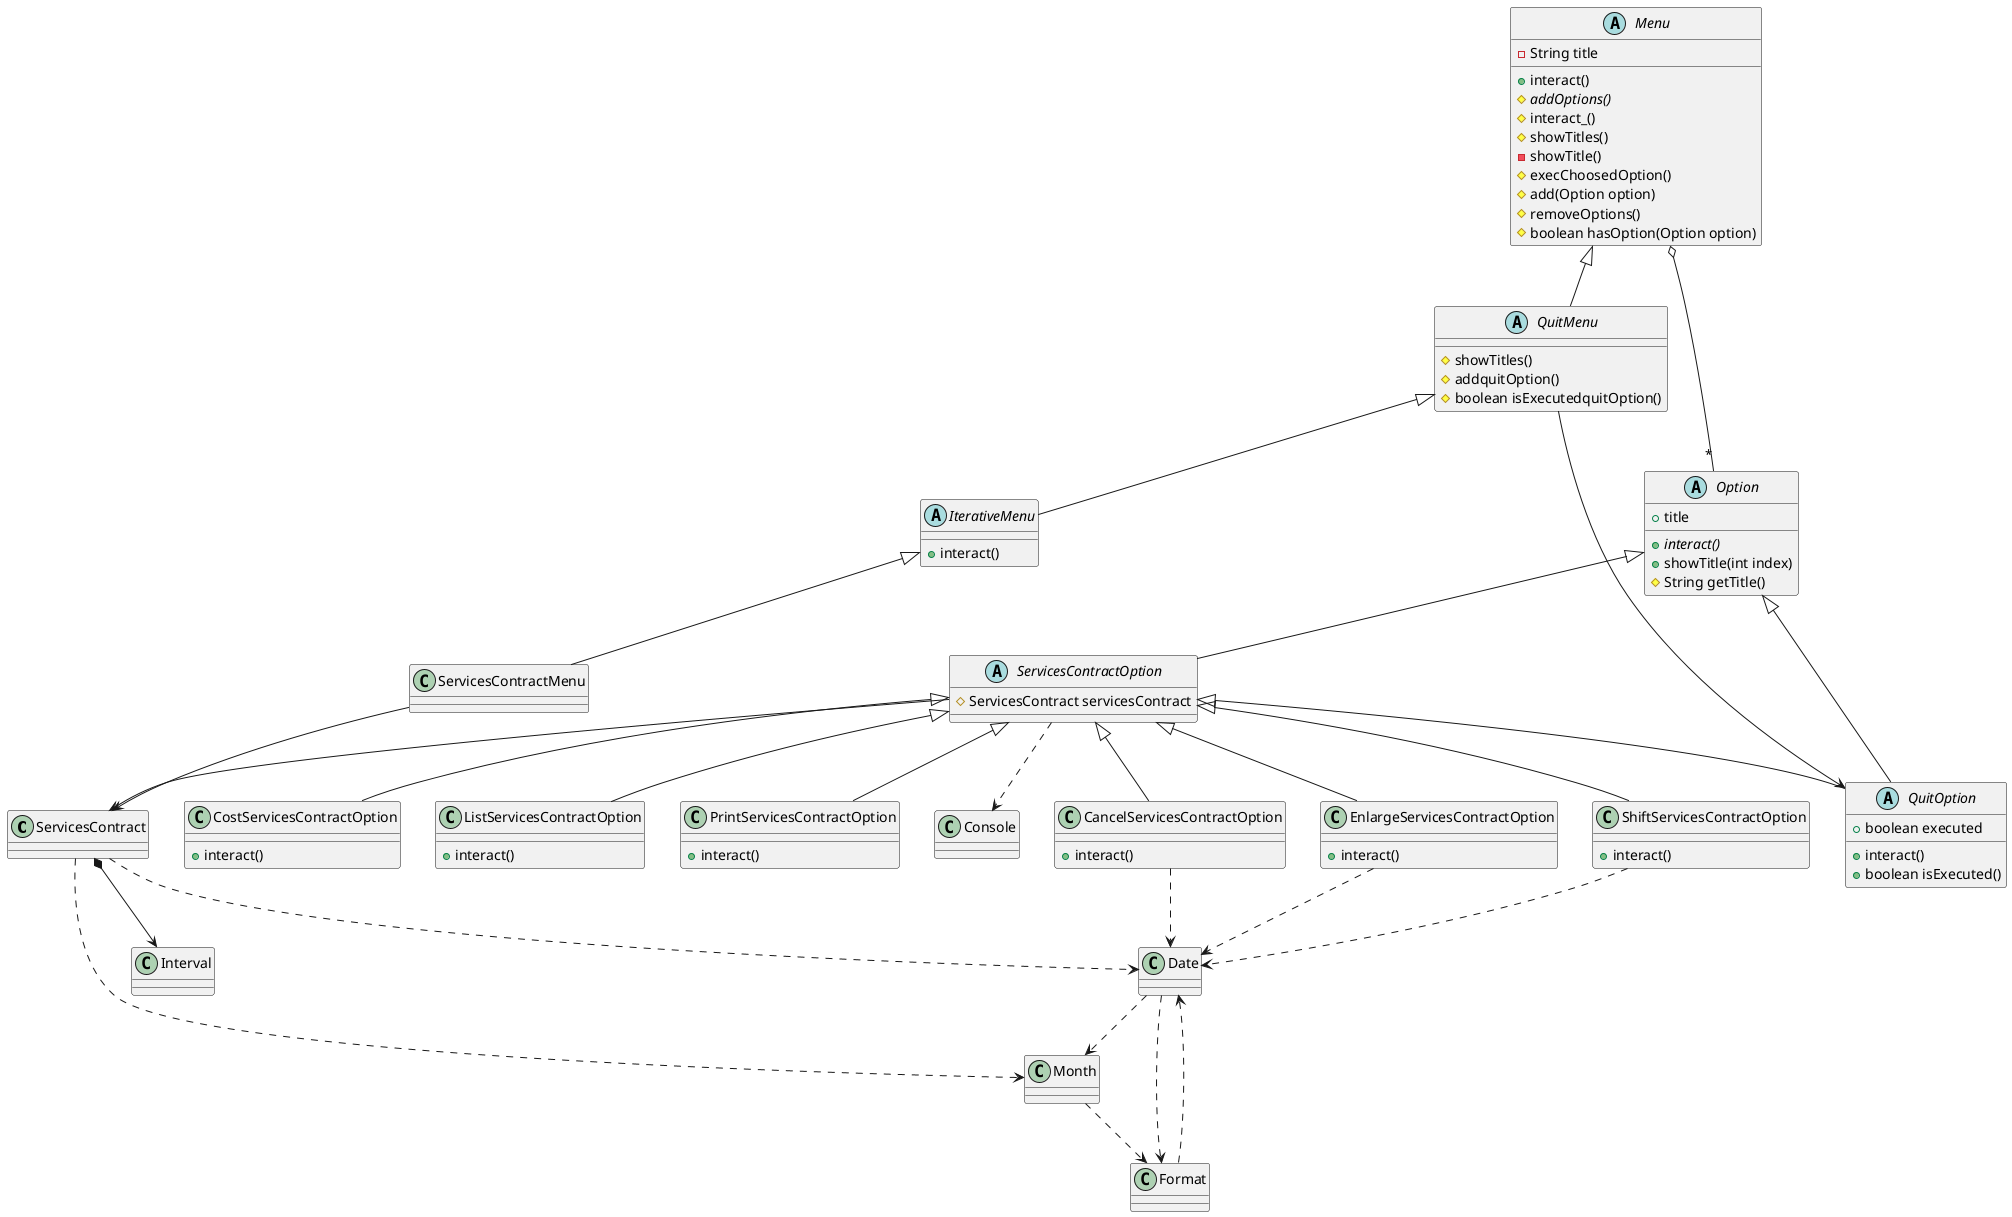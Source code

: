 @startuml
class ServicesContract
abstract class Menu
abstract class IterativeMenu
abstract class QuitMenu
class ServicesContractMenu
abstract class Option
abstract class ServicesContractOption
class CancelServicesContractOption
class CostServicesContractOption
class EnlargeServicesContractOption
class ListServicesContractOption
class PrintServicesContractOption
class QuitOption
class ShiftServicesContractOption
class Date
class Month
class Format
class Console

Option <|-- ServicesContractOption

ServicesContractOption <|-- CancelServicesContractOption
ServicesContractOption <|-- CostServicesContractOption
ServicesContractOption <|-- EnlargeServicesContractOption
ServicesContractOption <|-- ListServicesContractOption
ServicesContractOption <|-- PrintServicesContractOption 
ServicesContractOption <|-- QuitOption 
ServicesContractOption <|-- ShiftServicesContractOption 


abstract class Menu {
 - String title
 +interact()
 #{abstract} addOptions()
 #interact_()
 #showTitles()
 -showTitle()
 #execChoosedOption()
 #add(Option option)
 #removeOptions()
 #boolean hasOption(Option option)
}

abstract class QuitMenu {
 #showTitles()
 #addquitOption()
 #boolean isExecutedquitOption()
}

abstract class IterativeMenu {
 +interact()
}


abstract class Option {
 +title
 +{abstract} interact()
 +showTitle(int index)
 #String getTitle()
}

abstract class QuitOption {
 +boolean executed
 +interact()
 +boolean isExecuted()
}

abstract class ServicesContractOption {
 #ServicesContract servicesContract
}

class CancelServicesContractOption
{
  +interact()
}

class CostServicesContractOption
{
  +interact()
}

class EnlargeServicesContractOption
{
  +interact()
}

class ListServicesContractOption
{
  +interact()
}
class PrintServicesContractOption
{
  +interact()
}
class ShiftServicesContractOption
{
  +interact()
}

QuitMenu --> QuitOption

Menu <|-- QuitMenu
QuitMenu <|-- IterativeMenu
IterativeMenu <|-- ServicesContractMenu 
Option <|-- QuitOption

Menu o--"*" Option
ServicesContractMenu --> ServicesContract
ServicesContractOption --> ServicesContract

ServicesContractOption ..> Console

ServicesContract *--> Interval

Date ..> Month
ServicesContract ..> Month

ServicesContract ..> Date
CancelServicesContractOption ..> Date
EnlargeServicesContractOption ..> Date
ShiftServicesContractOption ..> Date
Format ..> Date

Date ..> Format
Month ..> Format






@enduml